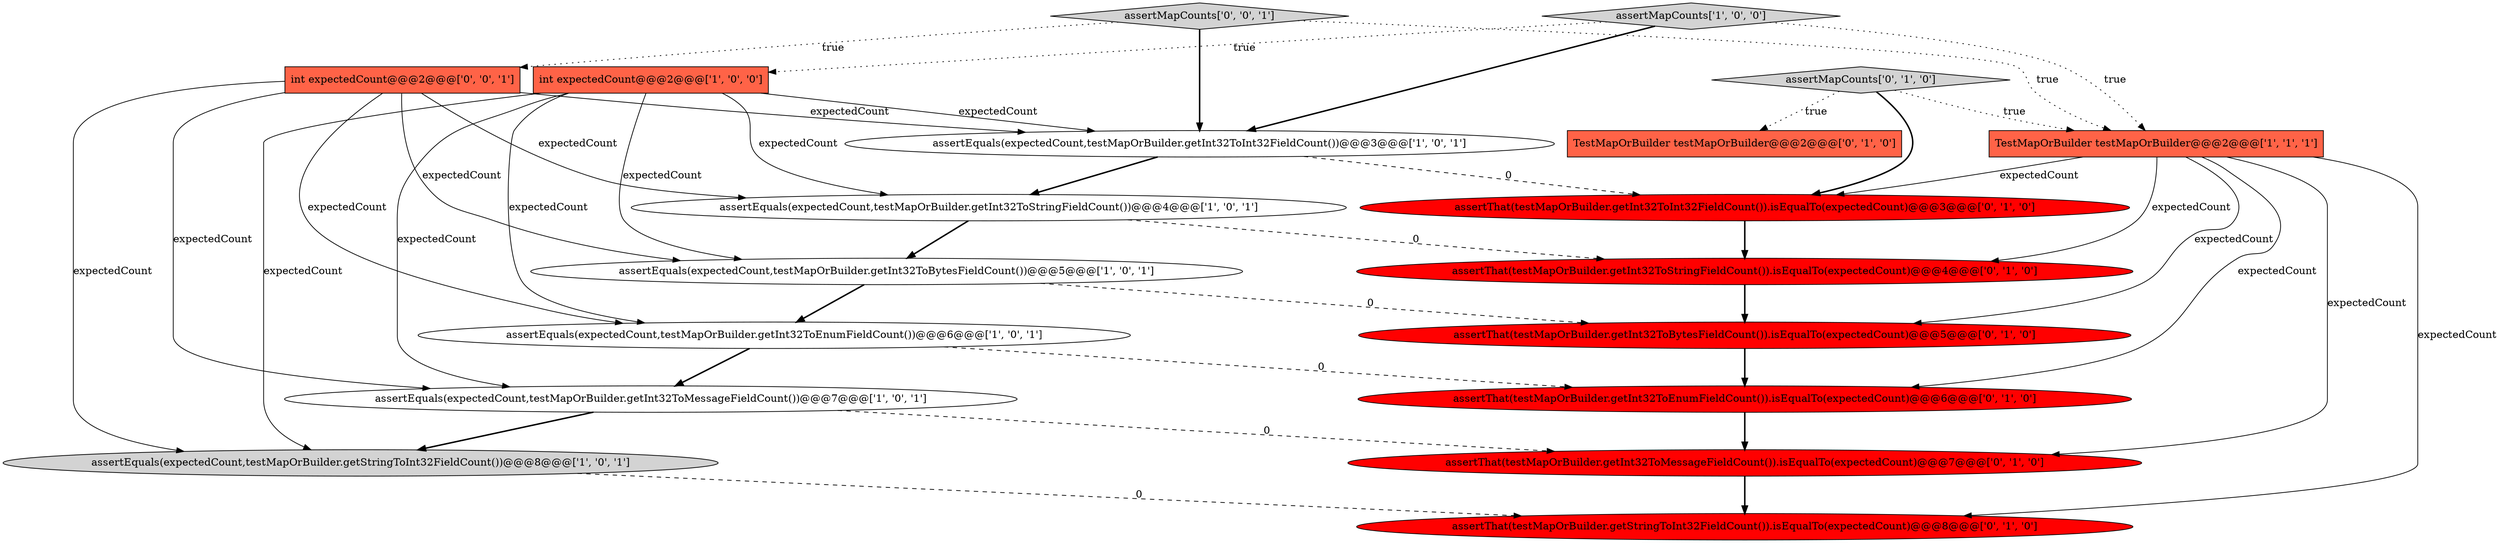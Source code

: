 digraph {
14 [style = filled, label = "assertThat(testMapOrBuilder.getInt32ToStringFieldCount()).isEqualTo(expectedCount)@@@4@@@['0', '1', '0']", fillcolor = red, shape = ellipse image = "AAA1AAABBB2BBB"];
6 [style = filled, label = "assertEquals(expectedCount,testMapOrBuilder.getInt32ToEnumFieldCount())@@@6@@@['1', '0', '1']", fillcolor = white, shape = ellipse image = "AAA0AAABBB1BBB"];
5 [style = filled, label = "assertEquals(expectedCount,testMapOrBuilder.getInt32ToBytesFieldCount())@@@5@@@['1', '0', '1']", fillcolor = white, shape = ellipse image = "AAA0AAABBB1BBB"];
15 [style = filled, label = "assertMapCounts['0', '1', '0']", fillcolor = lightgray, shape = diamond image = "AAA0AAABBB2BBB"];
12 [style = filled, label = "assertThat(testMapOrBuilder.getInt32ToMessageFieldCount()).isEqualTo(expectedCount)@@@7@@@['0', '1', '0']", fillcolor = red, shape = ellipse image = "AAA1AAABBB2BBB"];
9 [style = filled, label = "assertThat(testMapOrBuilder.getInt32ToEnumFieldCount()).isEqualTo(expectedCount)@@@6@@@['0', '1', '0']", fillcolor = red, shape = ellipse image = "AAA1AAABBB2BBB"];
1 [style = filled, label = "TestMapOrBuilder testMapOrBuilder@@@2@@@['1', '1', '1']", fillcolor = tomato, shape = box image = "AAA0AAABBB1BBB"];
7 [style = filled, label = "assertEquals(expectedCount,testMapOrBuilder.getStringToInt32FieldCount())@@@8@@@['1', '0', '1']", fillcolor = lightgray, shape = ellipse image = "AAA0AAABBB1BBB"];
17 [style = filled, label = "assertMapCounts['0', '0', '1']", fillcolor = lightgray, shape = diamond image = "AAA0AAABBB3BBB"];
0 [style = filled, label = "int expectedCount@@@2@@@['1', '0', '0']", fillcolor = tomato, shape = box image = "AAA0AAABBB1BBB"];
3 [style = filled, label = "assertEquals(expectedCount,testMapOrBuilder.getInt32ToMessageFieldCount())@@@7@@@['1', '0', '1']", fillcolor = white, shape = ellipse image = "AAA0AAABBB1BBB"];
8 [style = filled, label = "assertEquals(expectedCount,testMapOrBuilder.getInt32ToStringFieldCount())@@@4@@@['1', '0', '1']", fillcolor = white, shape = ellipse image = "AAA0AAABBB1BBB"];
10 [style = filled, label = "TestMapOrBuilder testMapOrBuilder@@@2@@@['0', '1', '0']", fillcolor = tomato, shape = box image = "AAA0AAABBB2BBB"];
13 [style = filled, label = "assertThat(testMapOrBuilder.getInt32ToInt32FieldCount()).isEqualTo(expectedCount)@@@3@@@['0', '1', '0']", fillcolor = red, shape = ellipse image = "AAA1AAABBB2BBB"];
16 [style = filled, label = "assertThat(testMapOrBuilder.getStringToInt32FieldCount()).isEqualTo(expectedCount)@@@8@@@['0', '1', '0']", fillcolor = red, shape = ellipse image = "AAA1AAABBB2BBB"];
2 [style = filled, label = "assertMapCounts['1', '0', '0']", fillcolor = lightgray, shape = diamond image = "AAA0AAABBB1BBB"];
18 [style = filled, label = "int expectedCount@@@2@@@['0', '0', '1']", fillcolor = tomato, shape = box image = "AAA0AAABBB3BBB"];
11 [style = filled, label = "assertThat(testMapOrBuilder.getInt32ToBytesFieldCount()).isEqualTo(expectedCount)@@@5@@@['0', '1', '0']", fillcolor = red, shape = ellipse image = "AAA1AAABBB2BBB"];
4 [style = filled, label = "assertEquals(expectedCount,testMapOrBuilder.getInt32ToInt32FieldCount())@@@3@@@['1', '0', '1']", fillcolor = white, shape = ellipse image = "AAA0AAABBB1BBB"];
18->8 [style = solid, label="expectedCount"];
6->3 [style = bold, label=""];
15->13 [style = bold, label=""];
0->6 [style = solid, label="expectedCount"];
2->0 [style = dotted, label="true"];
0->4 [style = solid, label="expectedCount"];
17->18 [style = dotted, label="true"];
7->16 [style = dashed, label="0"];
18->4 [style = solid, label="expectedCount"];
17->1 [style = dotted, label="true"];
1->16 [style = solid, label="expectedCount"];
0->5 [style = solid, label="expectedCount"];
6->9 [style = dashed, label="0"];
17->4 [style = bold, label=""];
15->10 [style = dotted, label="true"];
1->13 [style = solid, label="expectedCount"];
12->16 [style = bold, label=""];
8->14 [style = dashed, label="0"];
11->9 [style = bold, label=""];
2->4 [style = bold, label=""];
0->8 [style = solid, label="expectedCount"];
18->7 [style = solid, label="expectedCount"];
1->9 [style = solid, label="expectedCount"];
3->12 [style = dashed, label="0"];
5->6 [style = bold, label=""];
8->5 [style = bold, label=""];
18->5 [style = solid, label="expectedCount"];
3->7 [style = bold, label=""];
5->11 [style = dashed, label="0"];
2->1 [style = dotted, label="true"];
18->6 [style = solid, label="expectedCount"];
1->11 [style = solid, label="expectedCount"];
15->1 [style = dotted, label="true"];
1->12 [style = solid, label="expectedCount"];
0->7 [style = solid, label="expectedCount"];
18->3 [style = solid, label="expectedCount"];
4->8 [style = bold, label=""];
1->14 [style = solid, label="expectedCount"];
9->12 [style = bold, label=""];
4->13 [style = dashed, label="0"];
14->11 [style = bold, label=""];
13->14 [style = bold, label=""];
0->3 [style = solid, label="expectedCount"];
}
